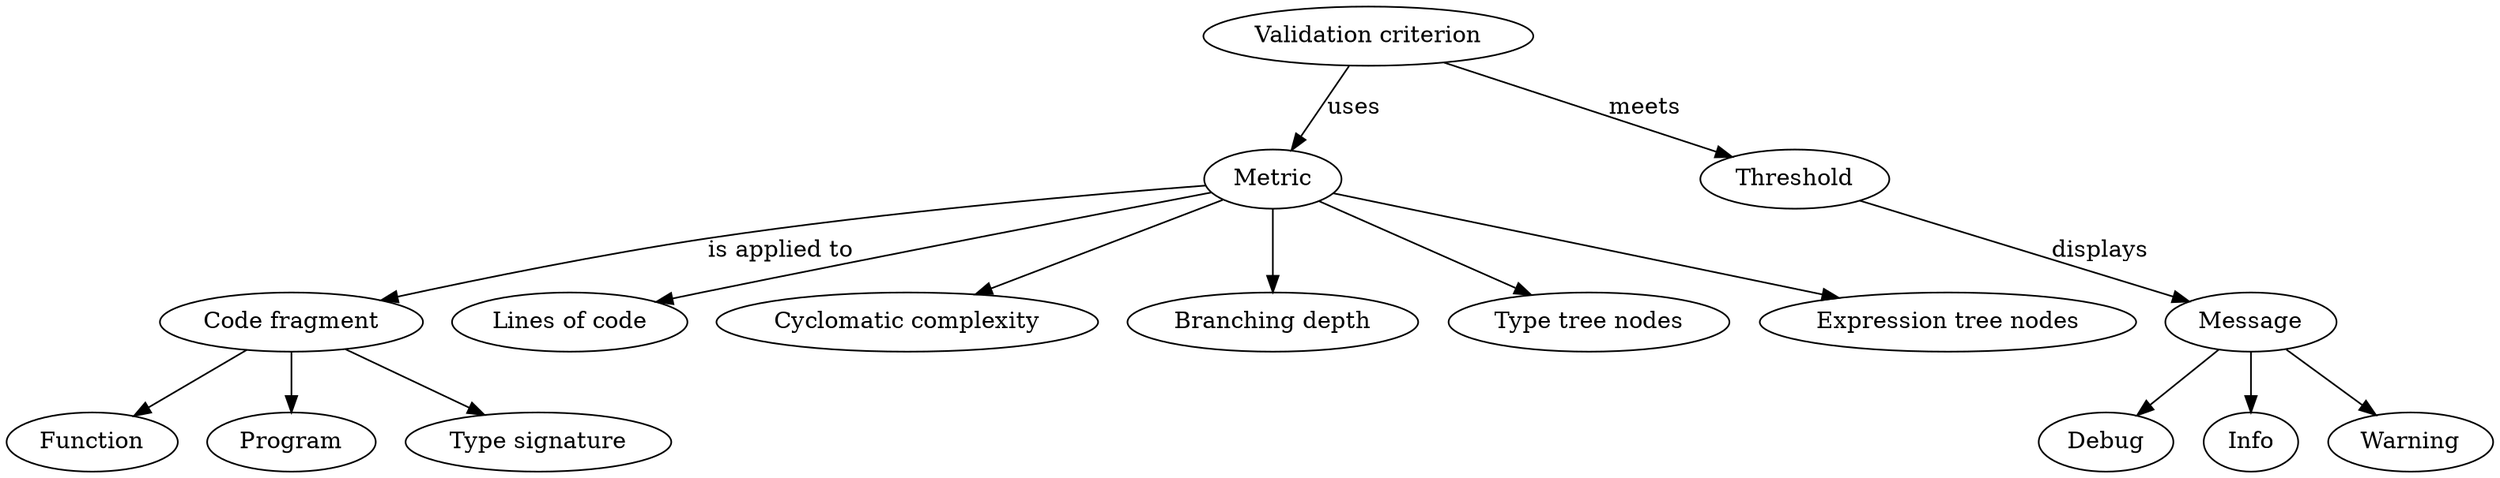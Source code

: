 digraph Concepts {
  code    [ label="Code fragment"];
  code -> Function;
  code -> Program;
  code -> "Type signature";

  Metric -> code [label="is applied to"];

  Metric -> "Lines of code";
  Metric -> "Cyclomatic complexity";
  Metric -> "Branching depth";
  
  Metric -> "Type tree nodes"       [border="dashed"];
  Metric -> "Expression tree nodes" [border="dashed"];
  
  Criterion [label="Validation criterion"];
  Criterion -> Metric    [label="uses"];

  Criterion -> Threshold [label="meets"];

  Threshold -> Message   [label="displays"];

  Message -> Debug;
  Message -> Info;
  Message -> Warning;
}


